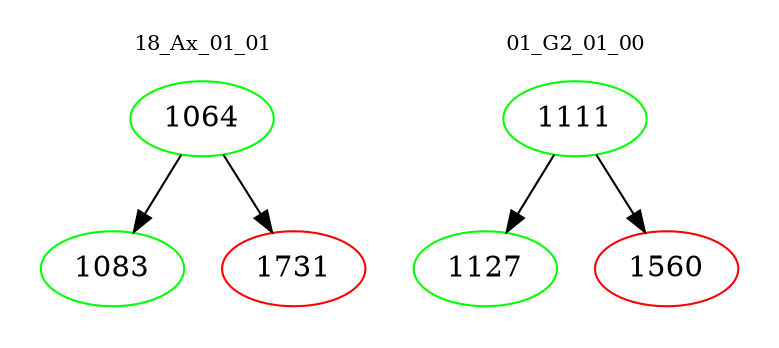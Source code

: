 digraph{
subgraph cluster_0 {
color = white
label = "18_Ax_01_01";
fontsize=10;
T0_1064 [label="1064", color="green"]
T0_1064 -> T0_1083 [color="black"]
T0_1083 [label="1083", color="green"]
T0_1064 -> T0_1731 [color="black"]
T0_1731 [label="1731", color="red"]
}
subgraph cluster_1 {
color = white
label = "01_G2_01_00";
fontsize=10;
T1_1111 [label="1111", color="green"]
T1_1111 -> T1_1127 [color="black"]
T1_1127 [label="1127", color="green"]
T1_1111 -> T1_1560 [color="black"]
T1_1560 [label="1560", color="red"]
}
}
